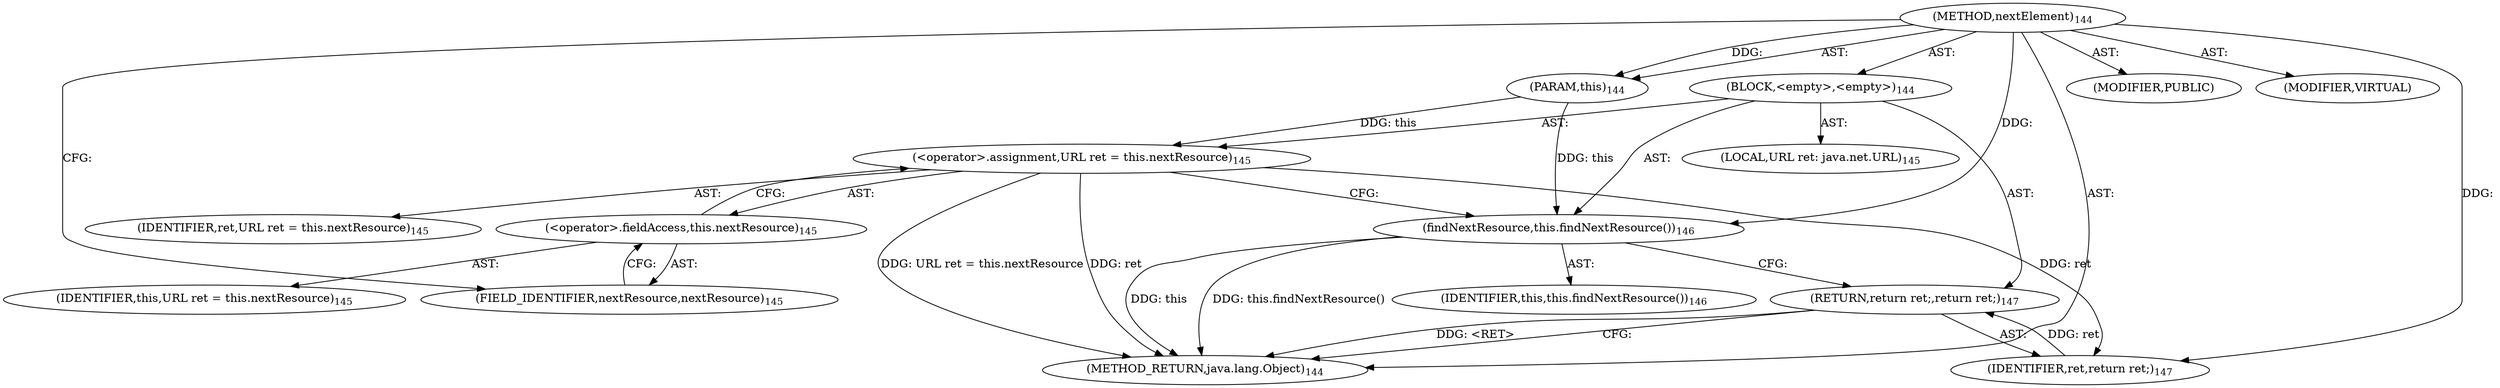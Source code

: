 digraph "nextElement" {  
"111669149698" [label = <(METHOD,nextElement)<SUB>144</SUB>> ]
"115964116993" [label = <(PARAM,this)<SUB>144</SUB>> ]
"25769803778" [label = <(BLOCK,&lt;empty&gt;,&lt;empty&gt;)<SUB>144</SUB>> ]
"94489280512" [label = <(LOCAL,URL ret: java.net.URL)<SUB>145</SUB>> ]
"30064771083" [label = <(&lt;operator&gt;.assignment,URL ret = this.nextResource)<SUB>145</SUB>> ]
"68719476823" [label = <(IDENTIFIER,ret,URL ret = this.nextResource)<SUB>145</SUB>> ]
"30064771084" [label = <(&lt;operator&gt;.fieldAccess,this.nextResource)<SUB>145</SUB>> ]
"68719476737" [label = <(IDENTIFIER,this,URL ret = this.nextResource)<SUB>145</SUB>> ]
"55834574852" [label = <(FIELD_IDENTIFIER,nextResource,nextResource)<SUB>145</SUB>> ]
"30064771085" [label = <(findNextResource,this.findNextResource())<SUB>146</SUB>> ]
"68719476738" [label = <(IDENTIFIER,this,this.findNextResource())<SUB>146</SUB>> ]
"146028888065" [label = <(RETURN,return ret;,return ret;)<SUB>147</SUB>> ]
"68719476824" [label = <(IDENTIFIER,ret,return ret;)<SUB>147</SUB>> ]
"133143986182" [label = <(MODIFIER,PUBLIC)> ]
"133143986183" [label = <(MODIFIER,VIRTUAL)> ]
"128849018882" [label = <(METHOD_RETURN,java.lang.Object)<SUB>144</SUB>> ]
  "111669149698" -> "115964116993"  [ label = "AST: "] 
  "111669149698" -> "25769803778"  [ label = "AST: "] 
  "111669149698" -> "133143986182"  [ label = "AST: "] 
  "111669149698" -> "133143986183"  [ label = "AST: "] 
  "111669149698" -> "128849018882"  [ label = "AST: "] 
  "25769803778" -> "94489280512"  [ label = "AST: "] 
  "25769803778" -> "30064771083"  [ label = "AST: "] 
  "25769803778" -> "30064771085"  [ label = "AST: "] 
  "25769803778" -> "146028888065"  [ label = "AST: "] 
  "30064771083" -> "68719476823"  [ label = "AST: "] 
  "30064771083" -> "30064771084"  [ label = "AST: "] 
  "30064771084" -> "68719476737"  [ label = "AST: "] 
  "30064771084" -> "55834574852"  [ label = "AST: "] 
  "30064771085" -> "68719476738"  [ label = "AST: "] 
  "146028888065" -> "68719476824"  [ label = "AST: "] 
  "30064771083" -> "30064771085"  [ label = "CFG: "] 
  "30064771085" -> "146028888065"  [ label = "CFG: "] 
  "146028888065" -> "128849018882"  [ label = "CFG: "] 
  "30064771084" -> "30064771083"  [ label = "CFG: "] 
  "55834574852" -> "30064771084"  [ label = "CFG: "] 
  "111669149698" -> "55834574852"  [ label = "CFG: "] 
  "146028888065" -> "128849018882"  [ label = "DDG: &lt;RET&gt;"] 
  "30064771083" -> "128849018882"  [ label = "DDG: ret"] 
  "30064771083" -> "128849018882"  [ label = "DDG: URL ret = this.nextResource"] 
  "30064771085" -> "128849018882"  [ label = "DDG: this"] 
  "30064771085" -> "128849018882"  [ label = "DDG: this.findNextResource()"] 
  "111669149698" -> "115964116993"  [ label = "DDG: "] 
  "115964116993" -> "30064771083"  [ label = "DDG: this"] 
  "68719476824" -> "146028888065"  [ label = "DDG: ret"] 
  "115964116993" -> "30064771085"  [ label = "DDG: this"] 
  "111669149698" -> "30064771085"  [ label = "DDG: "] 
  "30064771083" -> "68719476824"  [ label = "DDG: ret"] 
  "111669149698" -> "68719476824"  [ label = "DDG: "] 
}
